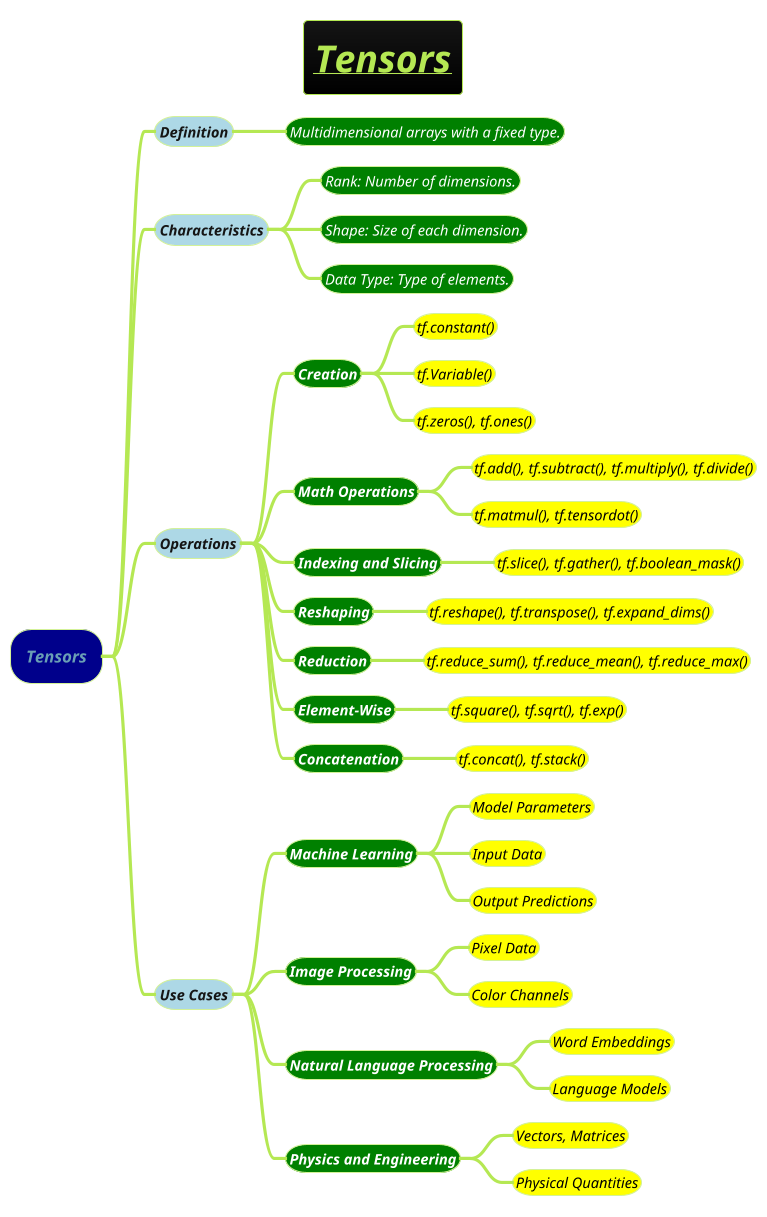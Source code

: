 @startmindmap
title =<i><b><u>Tensors

!theme hacker

*[#darkblue] <i>Tensors
**[#lightblue] <i><size:14>Definition
***[#green] <color #white><i><size:14>Multidimensional arrays with a fixed type.
**[#lightblue] <i><size:14>Characteristics
***[#green] <color #white><i><size:14>Rank: Number of dimensions.
***[#green] <color #white><i><size:14>Shape: Size of each dimension.
***[#green] <color #white><i><size:14>Data Type: Type of elements.
**[#lightblue] <i><size:14>Operations
***[#green] <color #white><b><i><size:14>Creation
****[#yellow] <color #black><i><size:14>tf.constant()
****[#yellow] <color #black><i><size:14>tf.Variable()
****[#yellow] <color #black><i><size:14>tf.zeros(), tf.ones()
***[#green] <color #white><b><i><size:14>Math Operations
****[#yellow] <color #black><i><size:14>tf.add(), tf.subtract(), tf.multiply(), tf.divide()
****[#yellow] <color #black><i><size:14>tf.matmul(), tf.tensordot()
***[#green] <color #white><b><i><size:14>Indexing and Slicing
****[#yellow] <color #black><i><size:14>tf.slice(), tf.gather(), tf.boolean_mask()
***[#green] <color #white><b><i><size:14>Reshaping
****[#yellow] <color #black><i><size:14>tf.reshape(), tf.transpose(), tf.expand_dims()
***[#green] <color #white><b><i><size:14>Reduction
****[#yellow] <color #black><i><size:14>tf.reduce_sum(), tf.reduce_mean(), tf.reduce_max()
***[#green] <color #white><b><i><size:14>Element-Wise
****[#yellow] <color #black><i><size:14>tf.square(), tf.sqrt(), tf.exp()
***[#green] <color #white><b><i><size:14>Concatenation
****[#yellow] <color #black><i><size:14>tf.concat(), tf.stack()
**[#lightblue] <i><size:14>Use Cases
***[#green] <color #white><b><i><size:14>Machine Learning
****[#yellow] <color #black><i><size:14>Model Parameters
****[#yellow] <color #black><i><size:14>Input Data
****[#yellow] <color #black><i><size:14>Output Predictions
***[#green] <color #white><b><i><size:14>Image Processing
****[#yellow] <color #black><i><size:14>Pixel Data
****[#yellow] <color #black><i><size:14>Color Channels
***[#green] <color #white><b><i><size:14>Natural Language Processing
****[#yellow] <color #black><i><size:14>Word Embeddings
****[#yellow] <color #black><i><size:14>Language Models
***[#green] <color #white><b><i><size:14>Physics and Engineering
****[#yellow] <color #black><i><size:14>Vectors, Matrices
****[#yellow] <color #black><i><size:14>Physical Quantities
@endmindmap
